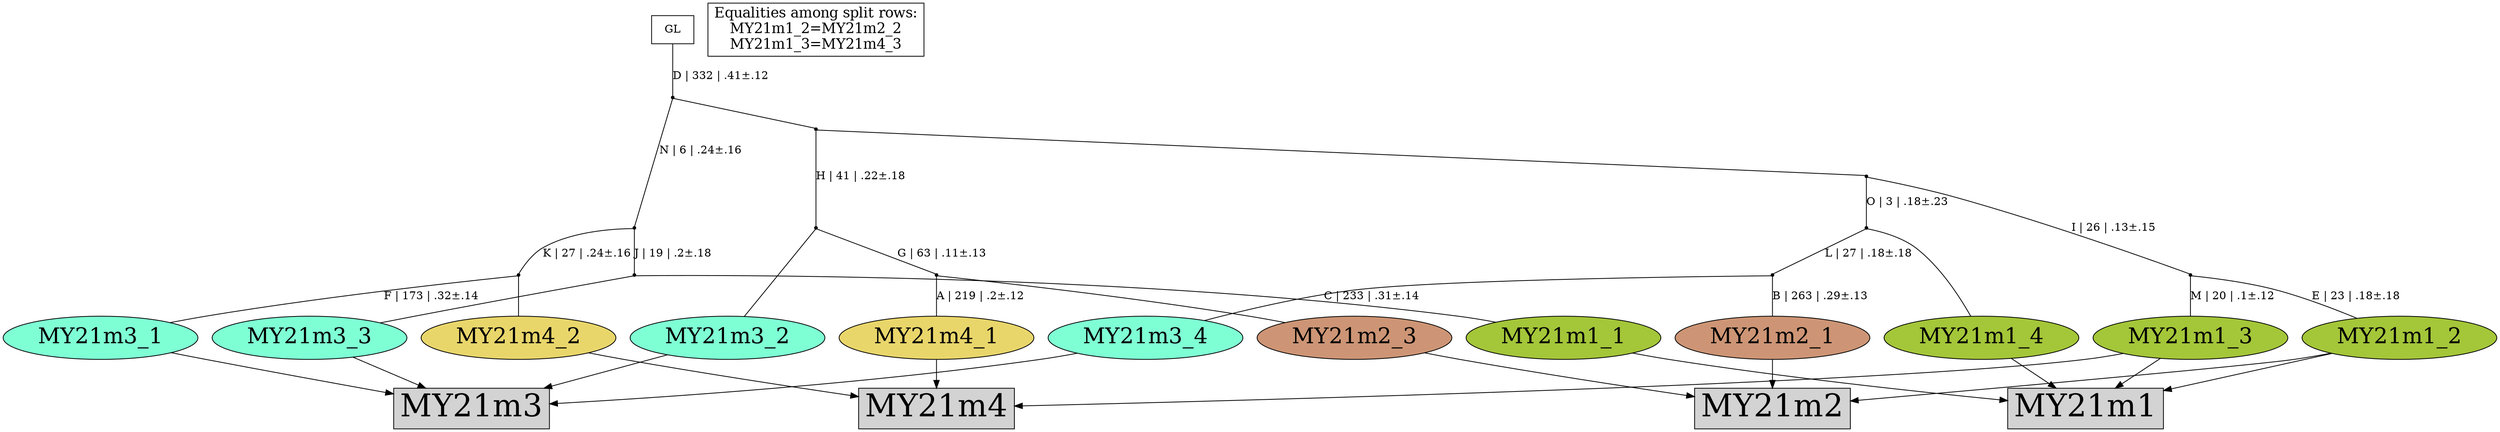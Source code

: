 digraph {
rowMY21m1[label="MY21m1",shape=box,style=filled,fontsize=40];
rowMY21m2[label="MY21m2",shape=box,style=filled,fontsize=40];
rowMY21m3[label="MY21m3",shape=box,style=filled,fontsize=40];
rowMY21m4[label="MY21m4",shape=box,style=filled,fontsize=40];
MY21m1_1[label="MY21m1_1",shape=oval,style=filled,fontsize=28,fillcolor="#a4c639"];
MY21m1_2[label="MY21m1_2",shape=oval,style=filled,fontsize=28,fillcolor="#a4c639"];
MY21m1_3[label="MY21m1_3",shape=oval,style=filled,fontsize=28,fillcolor="#a4c639"];
MY21m1_4[label="MY21m1_4",shape=oval,style=filled,fontsize=28,fillcolor="#a4c639"];
MY21m2_1[label="MY21m2_1",shape=oval,style=filled,fontsize=28,fillcolor="#cd9575"];
MY21m2_3[label="MY21m2_3",shape=oval,style=filled,fontsize=28,fillcolor="#cd9575"];
MY21m3_1[label="MY21m3_1",shape=oval,style=filled,fontsize=28,fillcolor="#7fffd4"];
MY21m3_2[label="MY21m3_2",shape=oval,style=filled,fontsize=28,fillcolor="#7fffd4"];
MY21m3_3[label="MY21m3_3",shape=oval,style=filled,fontsize=28,fillcolor="#7fffd4"];
MY21m3_4[label="MY21m3_4",shape=oval,style=filled,fontsize=28,fillcolor="#7fffd4"];
MY21m4_1[label="MY21m4_1",shape=oval,style=filled,fontsize=28,fillcolor="#e9d66b"];
MY21m4_2[label="MY21m4_2",shape=oval,style=filled,fontsize=28,fillcolor="#e9d66b"];
MY21m1_1 -> rowMY21m1[arrowhead="normal"];
MY21m1_2 -> rowMY21m1[arrowhead="normal"];
MY21m1_3 -> rowMY21m1[arrowhead="normal"];
MY21m1_4 -> rowMY21m1[arrowhead="normal"];
MY21m2_1 -> rowMY21m2[arrowhead="normal"];
MY21m1_2 -> rowMY21m2[arrowhead="normal"];
MY21m2_3 -> rowMY21m2[arrowhead="normal"];
MY21m3_1 -> rowMY21m3[arrowhead="normal"];
MY21m3_2 -> rowMY21m3[arrowhead="normal"];
MY21m3_3 -> rowMY21m3[arrowhead="normal"];
MY21m3_4 -> rowMY21m3[arrowhead="normal"];
MY21m4_1 -> rowMY21m4[arrowhead="normal"];
MY21m4_2 -> rowMY21m4[arrowhead="normal"];
MY21m1_3 -> rowMY21m4[arrowhead="normal"];
{rank = same;MY21m1_1;MY21m1_2;MY21m1_3;MY21m1_4;MY21m2_1;MY21m2_3;MY21m3_1;MY21m3_2;MY21m3_3;MY21m3_4;MY21m4_1;MY21m4_2;}
legend[label="Equalities among split rows:
MY21m1_2=MY21m2_2
MY21m1_3=MY21m4_3
",shape=box,fontsize=18];
Int1[shape=point,style=filled,fillcolor=black,label=""];
Int1 -> MY21m3_1[arrowhead=none, label="F | 173 | .32±.14"];
Int1 -> MY21m4_2[arrowhead=none, label=""];
Int2[shape=point,style=filled,fillcolor=black,label=""];
Int2 -> MY21m2_3[arrowhead=none, label=""];
Int2 -> MY21m4_1[arrowhead=none, label="A | 219 | .2±.12"];
Int3[shape=point,style=filled,fillcolor=black,label=""];
Int3 -> MY21m2_1[arrowhead=none, label="B | 263 | .29±.13"];
Int3 -> MY21m3_4[arrowhead=none, label=""];
Int4[shape=point,style=filled,fillcolor=black,label=""];
Int4 -> MY21m1_1[arrowhead=none, label="C | 233 | .31±.14"];
Int4 -> MY21m3_3[arrowhead=none, label=""];
Int5[shape=point,style=filled,fillcolor=black,label=""];
Int5 -> Int1[arrowhead=none, label="K | 27 | .24±.16"];
Int5 -> Int4[arrowhead=none, label="J | 19 | .2±.18"];
Int6[shape=point,style=filled,fillcolor=black,label=""];
Int6 -> MY21m3_2[arrowhead=none, label=""];
Int6 -> Int2[arrowhead=none, label="G | 63 | .11±.13"];
Int7[shape=point,style=filled,fillcolor=black,label=""];
Int7 -> MY21m1_4[arrowhead=none, label=""];
Int7 -> Int3[arrowhead=none, label="L | 27 | .18±.18"];
Int8[shape=point,style=filled,fillcolor=black,label=""];
Int8 -> MY21m1_2[arrowhead=none, label="E | 23 | .18±.18"];
Int8 -> MY21m1_3[arrowhead=none, label="M | 20 | .1±.12"];
Int9[shape=point,style=filled,fillcolor=black,label=""];
Int9 -> Int7[arrowhead=none, label="O | 3 | .18±.23"];
Int9 -> Int8[arrowhead=none, label="I | 26 | .13±.15"];
Int10[shape=point,style=filled,fillcolor=black,label=""];
Int10 -> Int6[arrowhead=none, label="H | 41 | .22±.18"];
Int10 -> Int9[arrowhead=none, label=""];
Int11[shape=point,style=filled,fillcolor=black,label=""];
Int11 -> Int5[arrowhead=none, label="N | 6 | .24±.16"];
Int11 -> Int10[arrowhead=none, label=""];
GL[label="GL",shape=box,style=filled,fillcolor=white];
GL -> Int11[arrowhead=none, label="D | 332 | .41±.12"];
}
